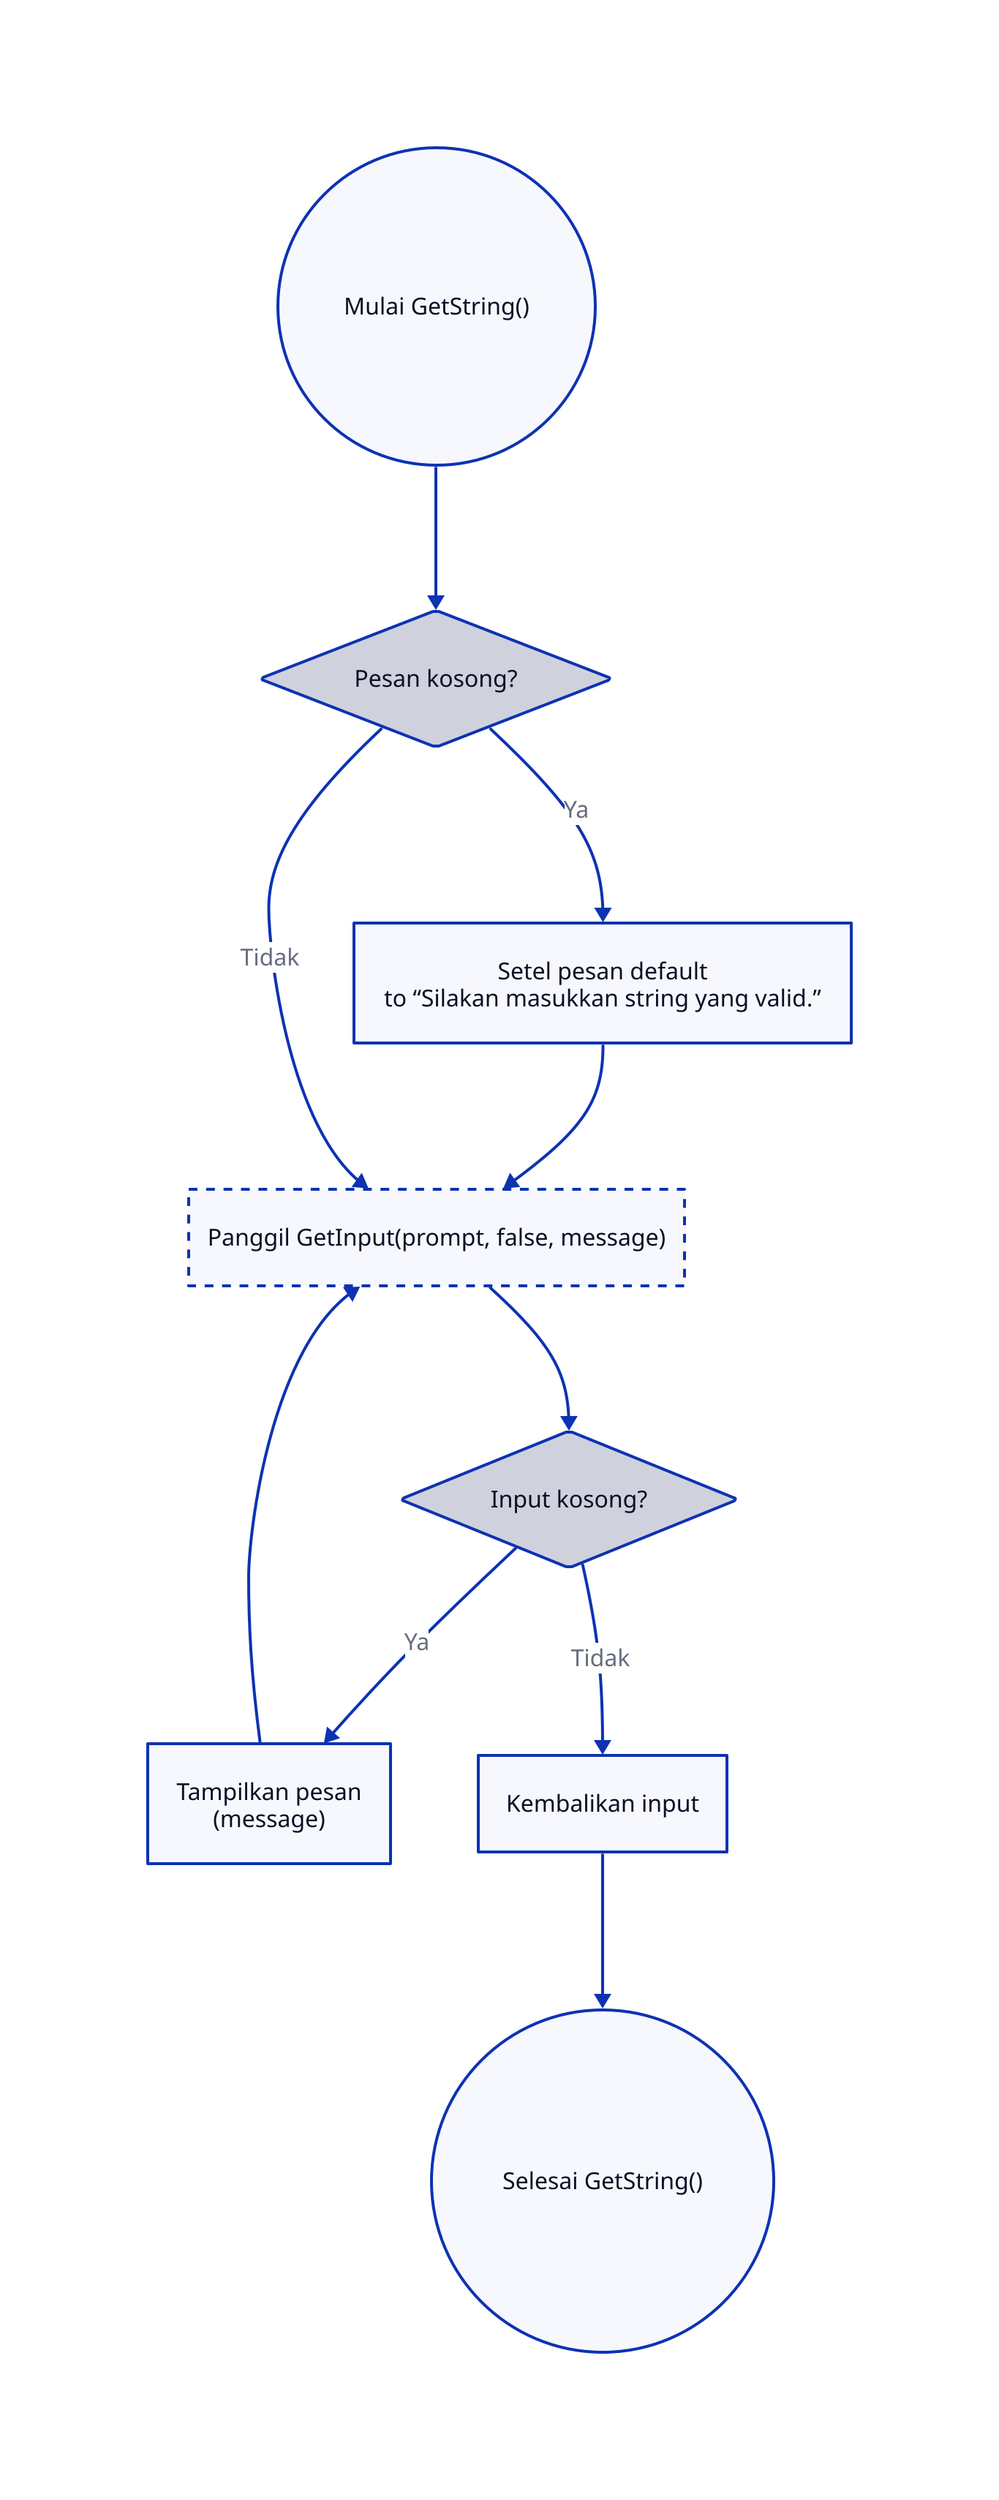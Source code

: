 start: {
  shape: circle
  label: "Mulai GetString()"
}

check_default_msg: {
  shape: diamond
  label: "Pesan kosong?"
}

set_default_msg: {
  shape: rectangle
  label: "Setel pesan default\nto “Silakan masukkan string yang valid.”"
}

call_get_input: {
  shape: rectangle
  label: "Panggil GetInput(prompt, false, message)"
  style: {
    stroke-dash: 3
  }
}

decide_input_empty: {
  shape: diamond
  label: "Input kosong?"
}

print_msg: {
  shape: rectangle
  label: "Tampilkan pesan\n(message)"
}

return_input: {
  shape: rectangle
  label: "Kembalikan input"
}

end: {
  shape: circle
  label: "Selesai GetString()"
}

start -> check_default_msg
check_default_msg -> set_default_msg: "Ya"
set_default_msg -> call_get_input
check_default_msg -> call_get_input: "Tidak"

call_get_input -> decide_input_empty
decide_input_empty -> print_msg: "Ya"
print_msg -> call_get_input
decide_input_empty -> return_input: "Tidak"
return_input -> end
